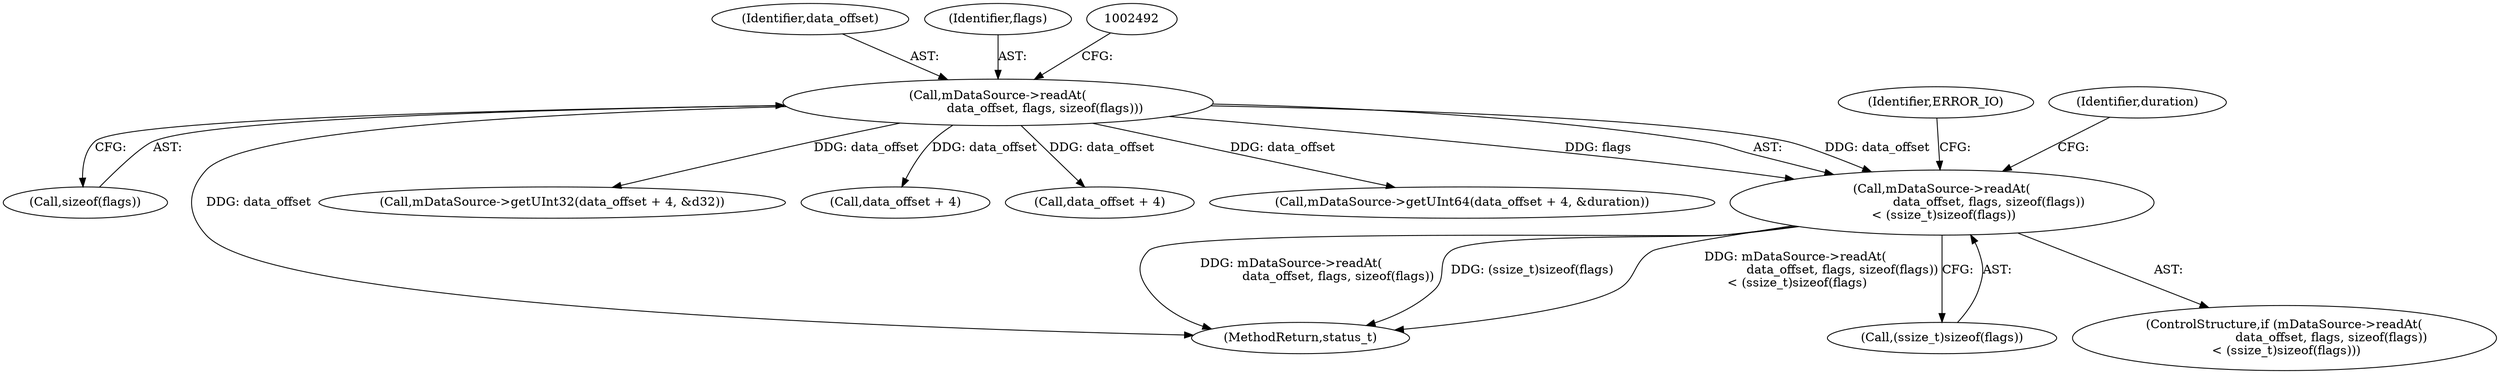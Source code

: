 digraph "0_Android_6fe85f7e15203e48df2cc3e8e1c4bc6ad49dc968@API" {
"1002485" [label="(Call,mDataSource->readAt(\n                        data_offset, flags, sizeof(flags))\n < (ssize_t)sizeof(flags))"];
"1002486" [label="(Call,mDataSource->readAt(\n                        data_offset, flags, sizeof(flags)))"];
"1002487" [label="(Identifier,data_offset)"];
"1002489" [label="(Call,sizeof(flags))"];
"1002497" [label="(Identifier,ERROR_IO)"];
"1002485" [label="(Call,mDataSource->readAt(\n                        data_offset, flags, sizeof(flags))\n < (ssize_t)sizeof(flags))"];
"1002927" [label="(MethodReturn,status_t)"];
"1002488" [label="(Identifier,flags)"];
"1002539" [label="(Call,mDataSource->getUInt32(data_offset + 4, &d32))"];
"1002491" [label="(Call,(ssize_t)sizeof(flags))"];
"1002517" [label="(Call,data_offset + 4)"];
"1002540" [label="(Call,data_offset + 4)"];
"1002516" [label="(Call,mDataSource->getUInt64(data_offset + 4, &duration))"];
"1002484" [label="(ControlStructure,if (mDataSource->readAt(\n                        data_offset, flags, sizeof(flags))\n < (ssize_t)sizeof(flags)))"];
"1002500" [label="(Identifier,duration)"];
"1002486" [label="(Call,mDataSource->readAt(\n                        data_offset, flags, sizeof(flags)))"];
"1002485" -> "1002484"  [label="AST: "];
"1002485" -> "1002491"  [label="CFG: "];
"1002486" -> "1002485"  [label="AST: "];
"1002491" -> "1002485"  [label="AST: "];
"1002497" -> "1002485"  [label="CFG: "];
"1002500" -> "1002485"  [label="CFG: "];
"1002485" -> "1002927"  [label="DDG: mDataSource->readAt(\n                        data_offset, flags, sizeof(flags))\n < (ssize_t)sizeof(flags)"];
"1002485" -> "1002927"  [label="DDG: mDataSource->readAt(\n                        data_offset, flags, sizeof(flags))"];
"1002485" -> "1002927"  [label="DDG: (ssize_t)sizeof(flags)"];
"1002486" -> "1002485"  [label="DDG: data_offset"];
"1002486" -> "1002485"  [label="DDG: flags"];
"1002486" -> "1002489"  [label="CFG: "];
"1002487" -> "1002486"  [label="AST: "];
"1002488" -> "1002486"  [label="AST: "];
"1002489" -> "1002486"  [label="AST: "];
"1002492" -> "1002486"  [label="CFG: "];
"1002486" -> "1002927"  [label="DDG: data_offset"];
"1002486" -> "1002516"  [label="DDG: data_offset"];
"1002486" -> "1002517"  [label="DDG: data_offset"];
"1002486" -> "1002539"  [label="DDG: data_offset"];
"1002486" -> "1002540"  [label="DDG: data_offset"];
}
